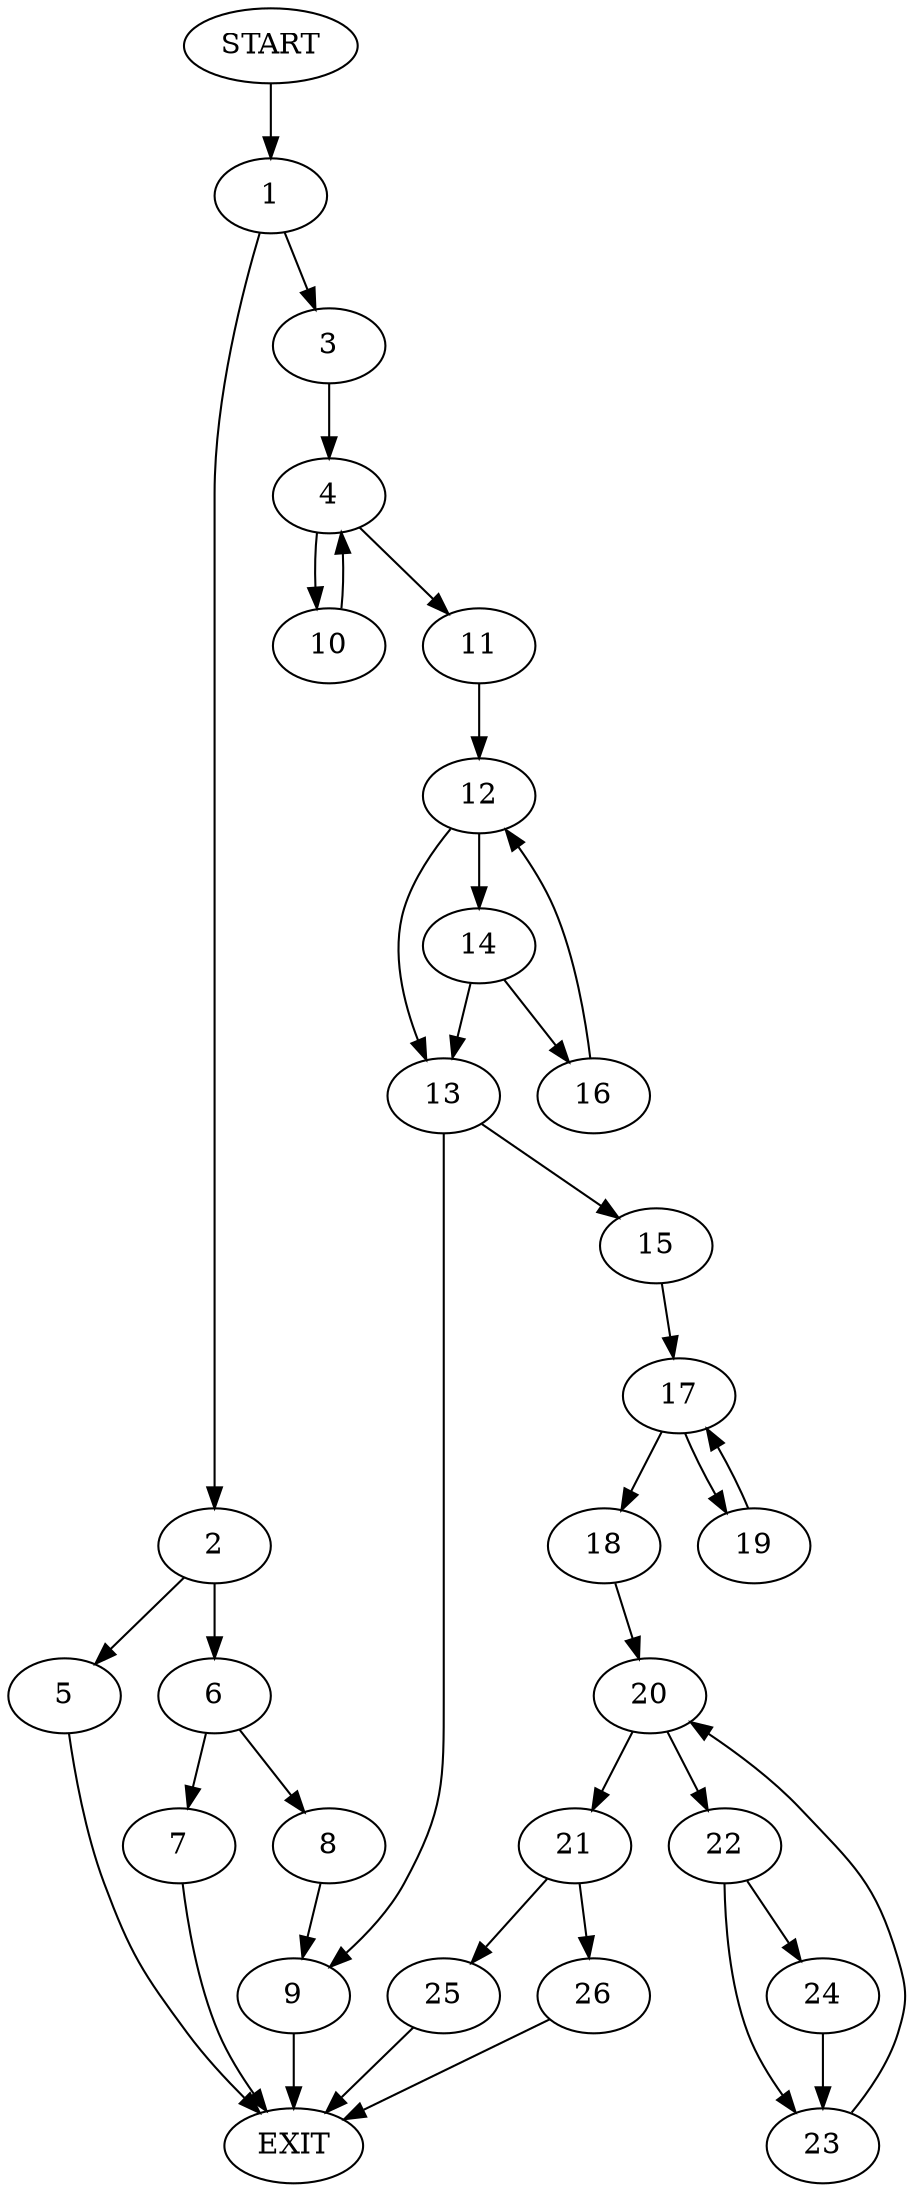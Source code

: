 digraph {
0 [label="START"]
27 [label="EXIT"]
0 -> 1
1 -> 2
1 -> 3
3 -> 4
2 -> 5
2 -> 6
5 -> 27
6 -> 7
6 -> 8
8 -> 9
7 -> 27
9 -> 27
4 -> 10
4 -> 11
11 -> 12
10 -> 4
12 -> 13
12 -> 14
13 -> 15
13 -> 9
14 -> 13
14 -> 16
16 -> 12
15 -> 17
17 -> 18
17 -> 19
18 -> 20
19 -> 17
20 -> 21
20 -> 22
22 -> 23
22 -> 24
21 -> 25
21 -> 26
24 -> 23
23 -> 20
26 -> 27
25 -> 27
}

